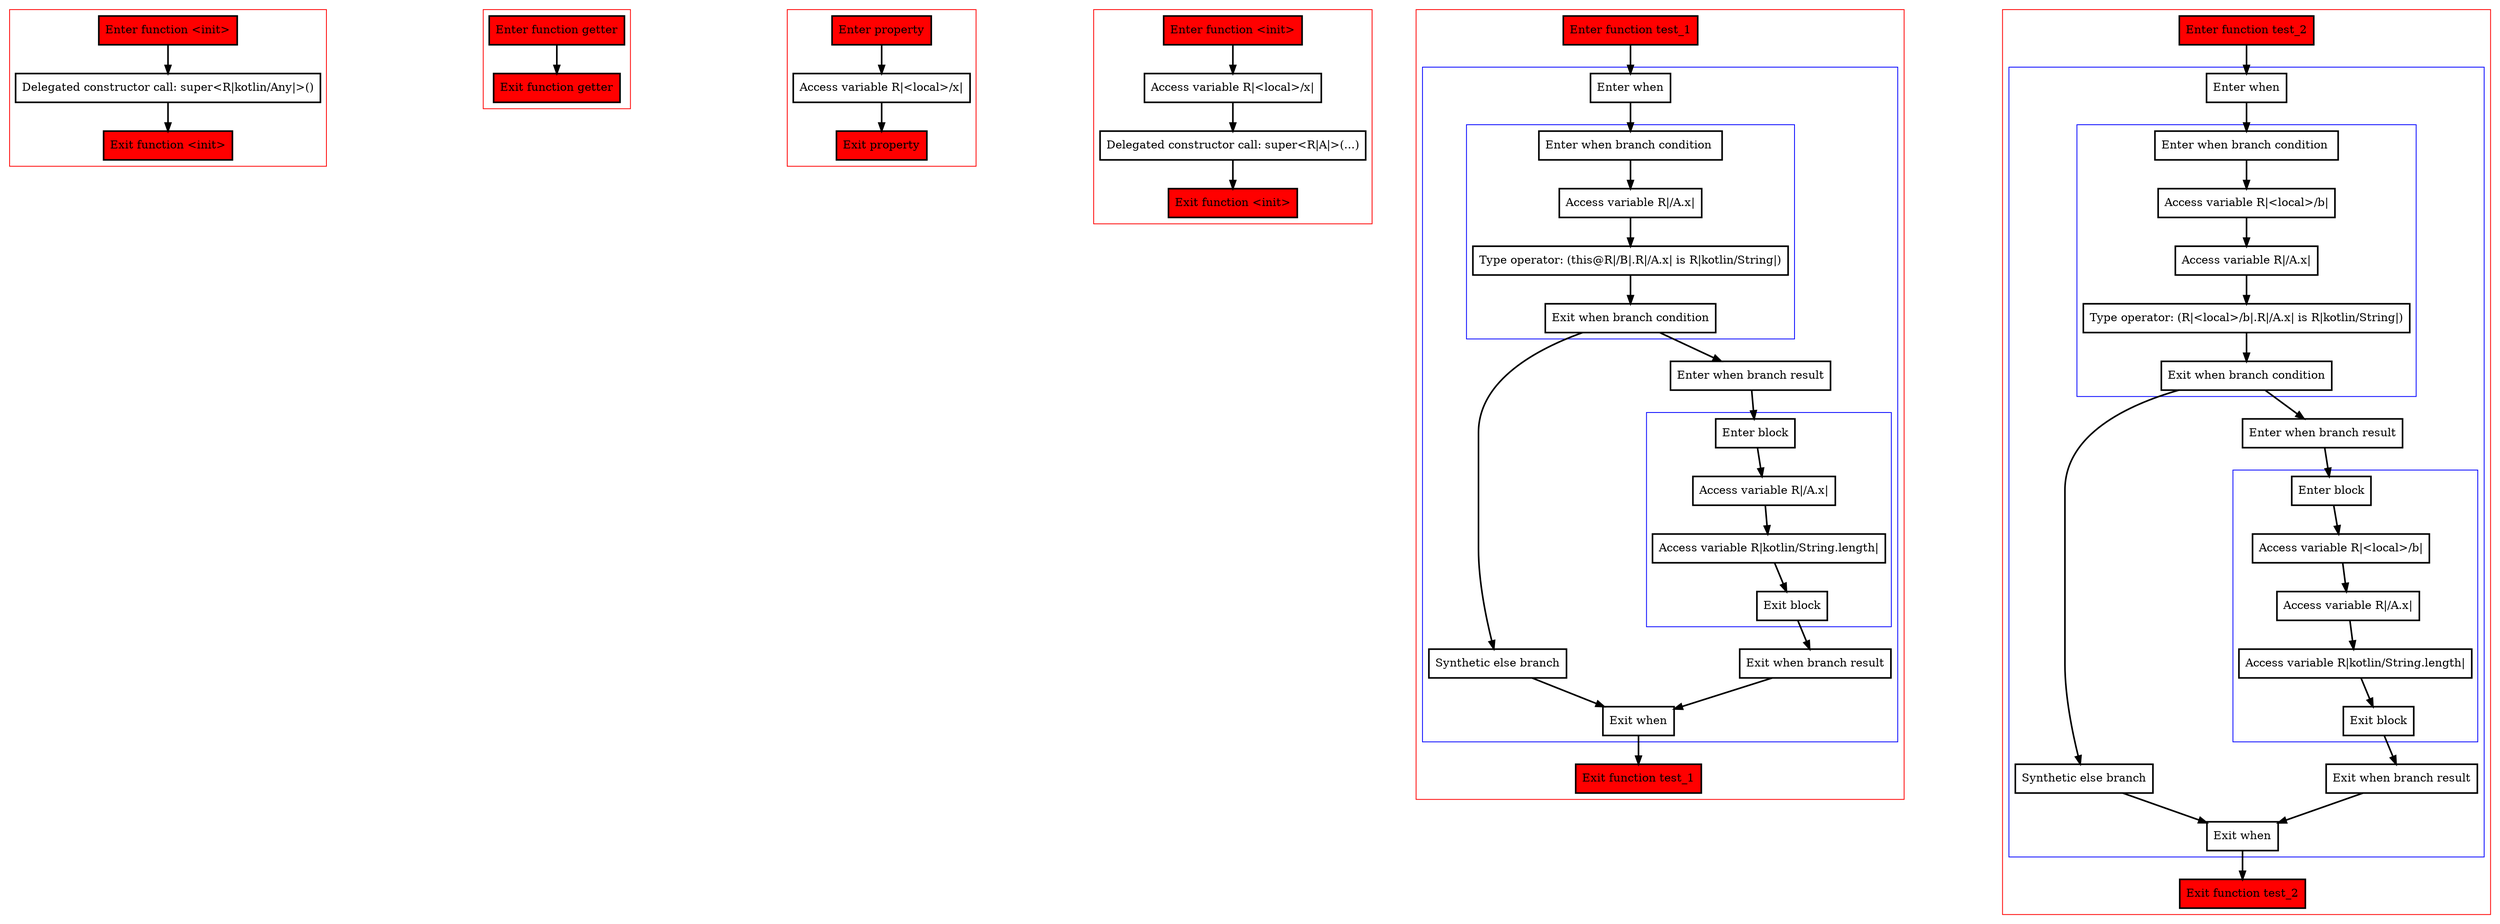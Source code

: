digraph overridenOpenVal_kt {
    graph [nodesep=3]
    node [shape=box penwidth=2]
    edge [penwidth=2]

    subgraph cluster_0 {
        color=red
        0 [label="Enter function <init>" style="filled" fillcolor=red];
        1 [label="Delegated constructor call: super<R|kotlin/Any|>()"];
        2 [label="Exit function <init>" style="filled" fillcolor=red];
    }

    0 -> {1};
    1 -> {2};

    subgraph cluster_1 {
        color=red
        3 [label="Enter function getter" style="filled" fillcolor=red];
        4 [label="Exit function getter" style="filled" fillcolor=red];
    }

    3 -> {4};

    subgraph cluster_2 {
        color=red
        5 [label="Enter property" style="filled" fillcolor=red];
        6 [label="Access variable R|<local>/x|"];
        7 [label="Exit property" style="filled" fillcolor=red];
    }

    5 -> {6};
    6 -> {7};

    subgraph cluster_3 {
        color=red
        8 [label="Enter function <init>" style="filled" fillcolor=red];
        9 [label="Access variable R|<local>/x|"];
        10 [label="Delegated constructor call: super<R|A|>(...)"];
        11 [label="Exit function <init>" style="filled" fillcolor=red];
    }

    8 -> {9};
    9 -> {10};
    10 -> {11};

    subgraph cluster_4 {
        color=red
        12 [label="Enter function test_1" style="filled" fillcolor=red];
        subgraph cluster_5 {
            color=blue
            13 [label="Enter when"];
            subgraph cluster_6 {
                color=blue
                14 [label="Enter when branch condition "];
                15 [label="Access variable R|/A.x|"];
                16 [label="Type operator: (this@R|/B|.R|/A.x| is R|kotlin/String|)"];
                17 [label="Exit when branch condition"];
            }
            18 [label="Synthetic else branch"];
            19 [label="Enter when branch result"];
            subgraph cluster_7 {
                color=blue
                20 [label="Enter block"];
                21 [label="Access variable R|/A.x|"];
                22 [label="Access variable R|kotlin/String.length|"];
                23 [label="Exit block"];
            }
            24 [label="Exit when branch result"];
            25 [label="Exit when"];
        }
        26 [label="Exit function test_1" style="filled" fillcolor=red];
    }

    12 -> {13};
    13 -> {14};
    14 -> {15};
    15 -> {16};
    16 -> {17};
    17 -> {19 18};
    18 -> {25};
    19 -> {20};
    20 -> {21};
    21 -> {22};
    22 -> {23};
    23 -> {24};
    24 -> {25};
    25 -> {26};

    subgraph cluster_8 {
        color=red
        27 [label="Enter function test_2" style="filled" fillcolor=red];
        subgraph cluster_9 {
            color=blue
            28 [label="Enter when"];
            subgraph cluster_10 {
                color=blue
                29 [label="Enter when branch condition "];
                30 [label="Access variable R|<local>/b|"];
                31 [label="Access variable R|/A.x|"];
                32 [label="Type operator: (R|<local>/b|.R|/A.x| is R|kotlin/String|)"];
                33 [label="Exit when branch condition"];
            }
            34 [label="Synthetic else branch"];
            35 [label="Enter when branch result"];
            subgraph cluster_11 {
                color=blue
                36 [label="Enter block"];
                37 [label="Access variable R|<local>/b|"];
                38 [label="Access variable R|/A.x|"];
                39 [label="Access variable R|kotlin/String.length|"];
                40 [label="Exit block"];
            }
            41 [label="Exit when branch result"];
            42 [label="Exit when"];
        }
        43 [label="Exit function test_2" style="filled" fillcolor=red];
    }

    27 -> {28};
    28 -> {29};
    29 -> {30};
    30 -> {31};
    31 -> {32};
    32 -> {33};
    33 -> {35 34};
    34 -> {42};
    35 -> {36};
    36 -> {37};
    37 -> {38};
    38 -> {39};
    39 -> {40};
    40 -> {41};
    41 -> {42};
    42 -> {43};

}
